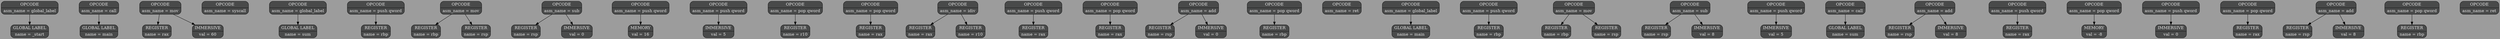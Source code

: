 digraph G{
nodesep=1;
ranksep=0.5;
rankdir=HR;
node[style=filled, color="#0a0a0a", fillcolor="#494a4a",fontcolor="#e6e6e6", fontsize=14];
edge[color="#000000", fontsize=12, penwidth=1, fontcolor = "#49006a"];
bgcolor="#9c9c9c";
elem0x5653cf077390[shape="Mrecord", label= "{OPCODE | asm_name = global_label}"];
elem0x5653cf077398[shape="Mrecord", label= "{GLOBAL LABEL | name = _start}"];
elem0x5653cf077390->elem0x5653cf077398;elem0x5653cf0773b8[shape="Mrecord", label= "{OPCODE | asm_name = call}"];
elem0x5653cf0773c0[shape="Mrecord", label= "{GLOBAL LABEL | name = main}"];
elem0x5653cf0773b8->elem0x5653cf0773c0;elem0x5653cf0773e0[shape="Mrecord", label= "{OPCODE | asm_name = mov}"];
elem0x5653cf0773e8[shape="Mrecord", label= "{REGISTER | name = rax}"];
elem0x5653cf0773e0->elem0x5653cf0773e8;elem0x5653cf0773f8[shape="Mrecord", label= "{IMMERSIVE | val = 60}"];
elem0x5653cf0773e0->elem0x5653cf0773f8;elem0x5653cf077408[shape="Mrecord", label= "{OPCODE | asm_name = syscall}"];
elem0x5653cf077430[shape="Mrecord", label= "{OPCODE | asm_name = global_label}"];
elem0x5653cf077438[shape="Mrecord", label= "{GLOBAL LABEL | name = sum}"];
elem0x5653cf077430->elem0x5653cf077438;elem0x5653cf077458[shape="Mrecord", label= "{OPCODE | asm_name = push qword}"];
elem0x5653cf077460[shape="Mrecord", label= "{REGISTER | name = rbp}"];
elem0x5653cf077458->elem0x5653cf077460;elem0x5653cf077480[shape="Mrecord", label= "{OPCODE | asm_name = mov}"];
elem0x5653cf077488[shape="Mrecord", label= "{REGISTER | name = rbp}"];
elem0x5653cf077480->elem0x5653cf077488;elem0x5653cf077498[shape="Mrecord", label= "{REGISTER | name = rsp}"];
elem0x5653cf077480->elem0x5653cf077498;elem0x5653cf0774a8[shape="Mrecord", label= "{OPCODE | asm_name = sub}"];
elem0x5653cf0774b0[shape="Mrecord", label= "{REGISTER | name = rsp}"];
elem0x5653cf0774a8->elem0x5653cf0774b0;elem0x5653cf0774c0[shape="Mrecord", label= "{IMMERSIVE | val = 0}"];
elem0x5653cf0774a8->elem0x5653cf0774c0;elem0x5653cf0774d0[shape="Mrecord", label= "{OPCODE | asm_name = push qword}"];
elem0x5653cf0774d8[shape="Mrecord", label= "{MEMORY | val = 16}"];
elem0x5653cf0774d0->elem0x5653cf0774d8;elem0x5653cf0774f8[shape="Mrecord", label= "{OPCODE | asm_name = push qword}"];
elem0x5653cf077500[shape="Mrecord", label= "{IMMERSIVE | val = 5}"];
elem0x5653cf0774f8->elem0x5653cf077500;elem0x5653cf077520[shape="Mrecord", label= "{OPCODE | asm_name = pop qword}"];
elem0x5653cf077528[shape="Mrecord", label= "{REGISTER | name = r10}"];
elem0x5653cf077520->elem0x5653cf077528;elem0x5653cf077548[shape="Mrecord", label= "{OPCODE | asm_name = pop qword}"];
elem0x5653cf077550[shape="Mrecord", label= "{REGISTER | name = rax}"];
elem0x5653cf077548->elem0x5653cf077550;elem0x5653cf077570[shape="Mrecord", label= "{OPCODE | asm_name = idiv}"];
elem0x5653cf077578[shape="Mrecord", label= "{REGISTER | name = rax}"];
elem0x5653cf077570->elem0x5653cf077578;elem0x5653cf077588[shape="Mrecord", label= "{REGISTER | name = r10}"];
elem0x5653cf077570->elem0x5653cf077588;elem0x5653cf077598[shape="Mrecord", label= "{OPCODE | asm_name = push qword}"];
elem0x5653cf0775a0[shape="Mrecord", label= "{REGISTER | name = rax}"];
elem0x5653cf077598->elem0x5653cf0775a0;elem0x5653cf0775c0[shape="Mrecord", label= "{OPCODE | asm_name = pop qword}"];
elem0x5653cf0775c8[shape="Mrecord", label= "{REGISTER | name = rax}"];
elem0x5653cf0775c0->elem0x5653cf0775c8;elem0x5653cf0775e8[shape="Mrecord", label= "{OPCODE | asm_name = add}"];
elem0x5653cf0775f0[shape="Mrecord", label= "{REGISTER | name = rsp}"];
elem0x5653cf0775e8->elem0x5653cf0775f0;elem0x5653cf077600[shape="Mrecord", label= "{IMMERSIVE | val = 0}"];
elem0x5653cf0775e8->elem0x5653cf077600;elem0x5653cf077610[shape="Mrecord", label= "{OPCODE | asm_name = pop qword}"];
elem0x5653cf077618[shape="Mrecord", label= "{REGISTER | name = rbp}"];
elem0x5653cf077610->elem0x5653cf077618;elem0x5653cf077638[shape="Mrecord", label= "{OPCODE | asm_name = ret}"];
elem0x5653cf077660[shape="Mrecord", label= "{OPCODE | asm_name = global_label}"];
elem0x5653cf077668[shape="Mrecord", label= "{GLOBAL LABEL | name = main}"];
elem0x5653cf077660->elem0x5653cf077668;elem0x5653cf077688[shape="Mrecord", label= "{OPCODE | asm_name = push qword}"];
elem0x5653cf077690[shape="Mrecord", label= "{REGISTER | name = rbp}"];
elem0x5653cf077688->elem0x5653cf077690;elem0x5653cf0776b0[shape="Mrecord", label= "{OPCODE | asm_name = mov}"];
elem0x5653cf0776b8[shape="Mrecord", label= "{REGISTER | name = rbp}"];
elem0x5653cf0776b0->elem0x5653cf0776b8;elem0x5653cf0776c8[shape="Mrecord", label= "{REGISTER | name = rsp}"];
elem0x5653cf0776b0->elem0x5653cf0776c8;elem0x5653cf0776d8[shape="Mrecord", label= "{OPCODE | asm_name = sub}"];
elem0x5653cf0776e0[shape="Mrecord", label= "{REGISTER | name = rsp}"];
elem0x5653cf0776d8->elem0x5653cf0776e0;elem0x5653cf0776f0[shape="Mrecord", label= "{IMMERSIVE | val = 8}"];
elem0x5653cf0776d8->elem0x5653cf0776f0;elem0x5653cf077700[shape="Mrecord", label= "{OPCODE | asm_name = push qword}"];
elem0x5653cf077708[shape="Mrecord", label= "{IMMERSIVE | val = 5}"];
elem0x5653cf077700->elem0x5653cf077708;elem0x5653cf077728[shape="Mrecord", label= "{OPCODE | asm_name = call}"];
elem0x5653cf077730[shape="Mrecord", label= "{GLOBAL LABEL | name = sum}"];
elem0x5653cf077728->elem0x5653cf077730;elem0x5653cf077750[shape="Mrecord", label= "{OPCODE | asm_name = add}"];
elem0x5653cf077758[shape="Mrecord", label= "{REGISTER | name = rsp}"];
elem0x5653cf077750->elem0x5653cf077758;elem0x5653cf077768[shape="Mrecord", label= "{IMMERSIVE | val = 8}"];
elem0x5653cf077750->elem0x5653cf077768;elem0x5653cf077778[shape="Mrecord", label= "{OPCODE | asm_name = push qword}"];
elem0x5653cf077780[shape="Mrecord", label= "{REGISTER | name = rax}"];
elem0x5653cf077778->elem0x5653cf077780;elem0x5653cf0777a0[shape="Mrecord", label= "{OPCODE | asm_name = pop qword}"];
elem0x5653cf0777a8[shape="Mrecord", label= "{MEMORY | val = -8}"];
elem0x5653cf0777a0->elem0x5653cf0777a8;elem0x5653cf0777c8[shape="Mrecord", label= "{OPCODE | asm_name = push qword}"];
elem0x5653cf0777d0[shape="Mrecord", label= "{IMMERSIVE | val = 0}"];
elem0x5653cf0777c8->elem0x5653cf0777d0;elem0x5653cf0777f0[shape="Mrecord", label= "{OPCODE | asm_name = pop qword}"];
elem0x5653cf0777f8[shape="Mrecord", label= "{REGISTER | name = rax}"];
elem0x5653cf0777f0->elem0x5653cf0777f8;elem0x5653cf077818[shape="Mrecord", label= "{OPCODE | asm_name = add}"];
elem0x5653cf077820[shape="Mrecord", label= "{REGISTER | name = rsp}"];
elem0x5653cf077818->elem0x5653cf077820;elem0x5653cf077830[shape="Mrecord", label= "{IMMERSIVE | val = 8}"];
elem0x5653cf077818->elem0x5653cf077830;elem0x5653cf077840[shape="Mrecord", label= "{OPCODE | asm_name = pop qword}"];
elem0x5653cf077848[shape="Mrecord", label= "{REGISTER | name = rbp}"];
elem0x5653cf077840->elem0x5653cf077848;elem0x5653cf077868[shape="Mrecord", label= "{OPCODE | asm_name = ret}"];
}
